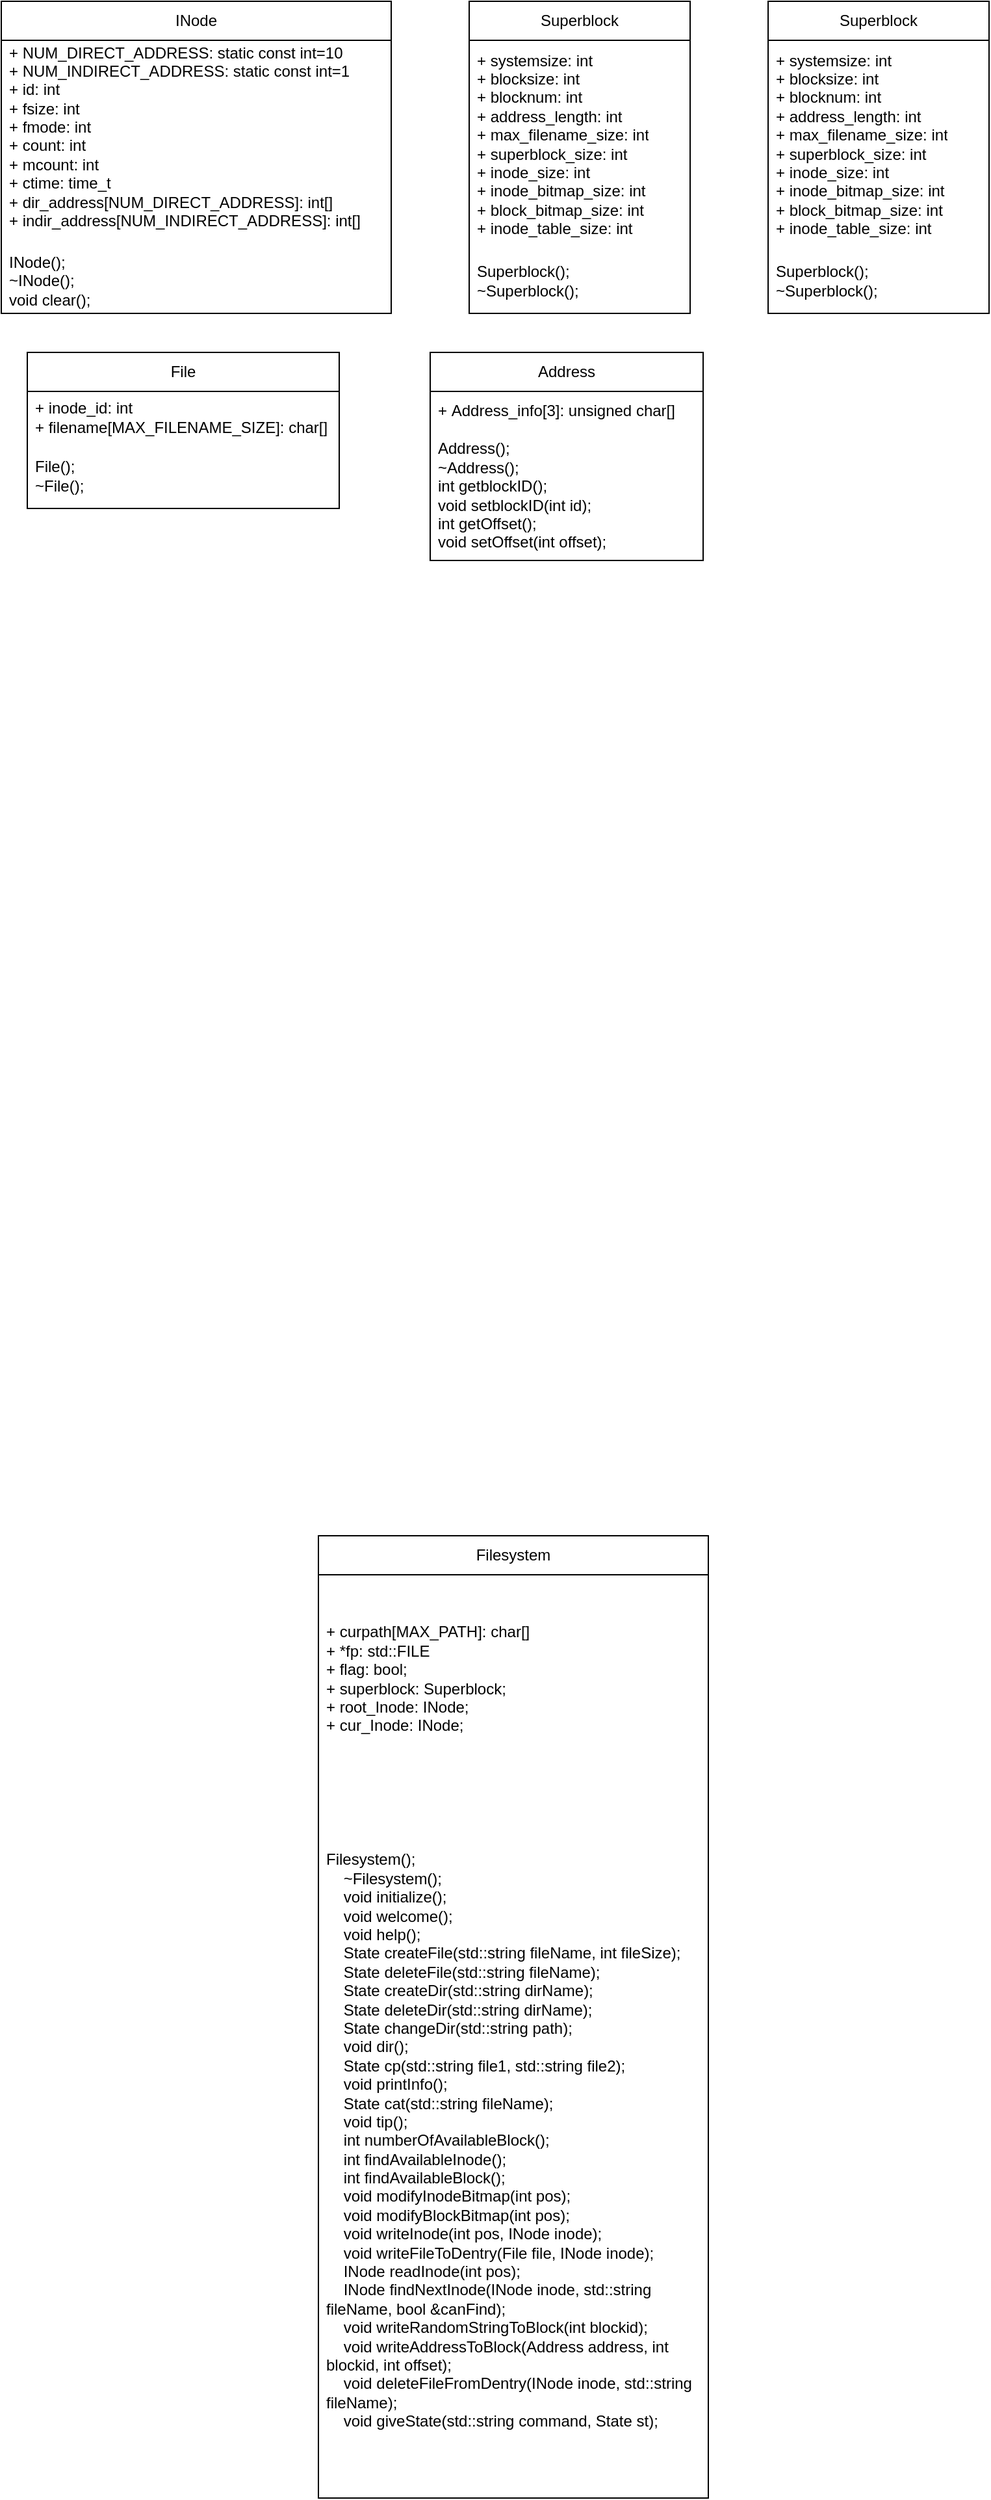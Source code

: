 <mxfile version="21.5.0" type="github">
  <diagram id="PnP3ODJL_Z0Urigxx_61" name="第 1 页">
    <mxGraphModel dx="614" dy="261" grid="1" gridSize="10" guides="1" tooltips="1" connect="1" arrows="1" fold="1" page="1" pageScale="1" pageWidth="827" pageHeight="1169" math="0" shadow="0">
      <root>
        <mxCell id="0" />
        <mxCell id="1" parent="0" />
        <mxCell id="QhrNZY7RJF_LfjgAWxW2-1" value="INode" style="swimlane;fontStyle=0;childLayout=stackLayout;horizontal=1;startSize=30;horizontalStack=0;resizeParent=1;resizeParentMax=0;resizeLast=0;collapsible=1;marginBottom=0;whiteSpace=wrap;html=1;" parent="1" vertex="1">
          <mxGeometry x="20" y="20" width="300" height="240" as="geometry">
            <mxRectangle x="290" y="200" width="70" height="30" as="alternateBounds" />
          </mxGeometry>
        </mxCell>
        <mxCell id="QhrNZY7RJF_LfjgAWxW2-2" value="+ NUM_DIRECT_ADDRESS:&amp;nbsp;static const int=10&lt;br&gt;+ NUM_INDIRECT_ADDRESS:&amp;nbsp;static const int=1&lt;br&gt;&lt;div&gt;+ id: int&lt;/div&gt;&lt;div&gt;&lt;span style=&quot;background-color: initial;&quot;&gt;+ fsize: int&lt;/span&gt;&lt;/div&gt;&lt;div&gt;+ fmode: int&lt;/div&gt;&lt;div&gt;+ count: int&lt;/div&gt;&lt;div&gt;+ mcount: int&lt;/div&gt;&lt;div&gt;&lt;span style=&quot;background-color: initial;&quot;&gt;+ ctime: time_t&lt;/span&gt;&lt;/div&gt;&lt;div&gt;&lt;span style=&quot;background-color: initial;&quot;&gt;+ dir_address[NUM_DIRECT_ADDRESS]: int[]&lt;/span&gt;&lt;/div&gt;&lt;div&gt;+ indir_address[NUM_INDIRECT_ADDRESS]: int[]&lt;/div&gt;&lt;div&gt;&lt;br&gt;&lt;/div&gt;" style="text;strokeColor=none;fillColor=none;align=left;verticalAlign=middle;spacingLeft=4;spacingRight=4;overflow=hidden;points=[[0,0.5],[1,0.5]];portConstraint=eastwest;rotatable=0;whiteSpace=wrap;html=1;" parent="QhrNZY7RJF_LfjgAWxW2-1" vertex="1">
          <mxGeometry y="30" width="300" height="160" as="geometry" />
        </mxCell>
        <mxCell id="QhrNZY7RJF_LfjgAWxW2-3" value="INode();&lt;div&gt;~INode();&lt;/div&gt;&lt;div&gt;void clear();&lt;/div&gt;" style="text;strokeColor=none;fillColor=none;align=left;verticalAlign=middle;spacingLeft=4;spacingRight=4;overflow=hidden;points=[[0,0.5],[1,0.5]];portConstraint=eastwest;rotatable=0;whiteSpace=wrap;html=1;" parent="QhrNZY7RJF_LfjgAWxW2-1" vertex="1">
          <mxGeometry y="190" width="300" height="50" as="geometry" />
        </mxCell>
        <mxCell id="QhrNZY7RJF_LfjgAWxW2-11" value="Superblock" style="swimlane;fontStyle=0;childLayout=stackLayout;horizontal=1;startSize=30;horizontalStack=0;resizeParent=1;resizeParentMax=0;resizeLast=0;collapsible=1;marginBottom=0;whiteSpace=wrap;html=1;" parent="1" vertex="1">
          <mxGeometry x="380" y="20" width="170" height="240" as="geometry">
            <mxRectangle x="290" y="200" width="70" height="30" as="alternateBounds" />
          </mxGeometry>
        </mxCell>
        <mxCell id="QhrNZY7RJF_LfjgAWxW2-12" value="+ systemsize: int&lt;br&gt;&lt;div&gt;+ blocksize: int&lt;/div&gt;&lt;div&gt;+ blocknum: int&lt;/div&gt;&lt;div&gt;+ address_length: int&lt;/div&gt;&lt;div&gt;+ max_filename_size: int&lt;/div&gt;&lt;div&gt;+ superblock_size: int&lt;/div&gt;&lt;div&gt;+ inode_size: int&lt;/div&gt;&lt;div&gt;+ inode_bitmap_size: int&lt;/div&gt;&lt;div&gt;+ block_bitmap_size: int&lt;/div&gt;&lt;div&gt;+ inode_table_size: int&lt;/div&gt;" style="text;strokeColor=none;fillColor=none;align=left;verticalAlign=middle;spacingLeft=4;spacingRight=4;overflow=hidden;points=[[0,0.5],[1,0.5]];portConstraint=eastwest;rotatable=0;whiteSpace=wrap;html=1;" parent="QhrNZY7RJF_LfjgAWxW2-11" vertex="1">
          <mxGeometry y="30" width="170" height="160" as="geometry" />
        </mxCell>
        <mxCell id="QhrNZY7RJF_LfjgAWxW2-13" value="&lt;div&gt;Superblock();&lt;/div&gt;&lt;div&gt;~Superblock();&lt;/div&gt;" style="text;strokeColor=none;fillColor=none;align=left;verticalAlign=middle;spacingLeft=4;spacingRight=4;overflow=hidden;points=[[0,0.5],[1,0.5]];portConstraint=eastwest;rotatable=0;whiteSpace=wrap;html=1;" parent="QhrNZY7RJF_LfjgAWxW2-11" vertex="1">
          <mxGeometry y="190" width="170" height="50" as="geometry" />
        </mxCell>
        <mxCell id="QhrNZY7RJF_LfjgAWxW2-14" value="Superblock" style="swimlane;fontStyle=0;childLayout=stackLayout;horizontal=1;startSize=30;horizontalStack=0;resizeParent=1;resizeParentMax=0;resizeLast=0;collapsible=1;marginBottom=0;whiteSpace=wrap;html=1;" parent="1" vertex="1">
          <mxGeometry x="610" y="20" width="170" height="240" as="geometry">
            <mxRectangle x="290" y="200" width="70" height="30" as="alternateBounds" />
          </mxGeometry>
        </mxCell>
        <mxCell id="QhrNZY7RJF_LfjgAWxW2-15" value="+ systemsize: int&lt;br&gt;&lt;div&gt;+ blocksize: int&lt;/div&gt;&lt;div&gt;+ blocknum: int&lt;/div&gt;&lt;div&gt;+ address_length: int&lt;/div&gt;&lt;div&gt;+ max_filename_size: int&lt;/div&gt;&lt;div&gt;+ superblock_size: int&lt;/div&gt;&lt;div&gt;+ inode_size: int&lt;/div&gt;&lt;div&gt;+ inode_bitmap_size: int&lt;/div&gt;&lt;div&gt;+ block_bitmap_size: int&lt;/div&gt;&lt;div&gt;+ inode_table_size: int&lt;/div&gt;" style="text;strokeColor=none;fillColor=none;align=left;verticalAlign=middle;spacingLeft=4;spacingRight=4;overflow=hidden;points=[[0,0.5],[1,0.5]];portConstraint=eastwest;rotatable=0;whiteSpace=wrap;html=1;" parent="QhrNZY7RJF_LfjgAWxW2-14" vertex="1">
          <mxGeometry y="30" width="170" height="160" as="geometry" />
        </mxCell>
        <mxCell id="QhrNZY7RJF_LfjgAWxW2-16" value="&lt;div&gt;Superblock();&lt;/div&gt;&lt;div&gt;~Superblock();&lt;/div&gt;" style="text;strokeColor=none;fillColor=none;align=left;verticalAlign=middle;spacingLeft=4;spacingRight=4;overflow=hidden;points=[[0,0.5],[1,0.5]];portConstraint=eastwest;rotatable=0;whiteSpace=wrap;html=1;" parent="QhrNZY7RJF_LfjgAWxW2-14" vertex="1">
          <mxGeometry y="190" width="170" height="50" as="geometry" />
        </mxCell>
        <mxCell id="VXlflUnSjsPK-KDwTogi-1" value="File" style="swimlane;fontStyle=0;childLayout=stackLayout;horizontal=1;startSize=30;horizontalStack=0;resizeParent=1;resizeParentMax=0;resizeLast=0;collapsible=1;marginBottom=0;whiteSpace=wrap;html=1;" vertex="1" parent="1">
          <mxGeometry x="40" y="290" width="240" height="120" as="geometry">
            <mxRectangle x="290" y="200" width="70" height="30" as="alternateBounds" />
          </mxGeometry>
        </mxCell>
        <mxCell id="VXlflUnSjsPK-KDwTogi-2" value="+ inode_id: int&lt;br&gt;&lt;div&gt;+ filename[MAX_FILENAME_SIZE]: char[]&lt;/div&gt;" style="text;strokeColor=none;fillColor=none;align=left;verticalAlign=middle;spacingLeft=4;spacingRight=4;overflow=hidden;points=[[0,0.5],[1,0.5]];portConstraint=eastwest;rotatable=0;whiteSpace=wrap;html=1;" vertex="1" parent="VXlflUnSjsPK-KDwTogi-1">
          <mxGeometry y="30" width="240" height="40" as="geometry" />
        </mxCell>
        <mxCell id="VXlflUnSjsPK-KDwTogi-3" value="&lt;div&gt;File();&lt;/div&gt;&lt;div&gt;~File();&lt;/div&gt;" style="text;strokeColor=none;fillColor=none;align=left;verticalAlign=middle;spacingLeft=4;spacingRight=4;overflow=hidden;points=[[0,0.5],[1,0.5]];portConstraint=eastwest;rotatable=0;whiteSpace=wrap;html=1;" vertex="1" parent="VXlflUnSjsPK-KDwTogi-1">
          <mxGeometry y="70" width="240" height="50" as="geometry" />
        </mxCell>
        <mxCell id="VXlflUnSjsPK-KDwTogi-4" value="Address" style="swimlane;fontStyle=0;childLayout=stackLayout;horizontal=1;startSize=30;horizontalStack=0;resizeParent=1;resizeParentMax=0;resizeLast=0;collapsible=1;marginBottom=0;whiteSpace=wrap;html=1;" vertex="1" parent="1">
          <mxGeometry x="350" y="290" width="210" height="160" as="geometry">
            <mxRectangle x="290" y="200" width="70" height="30" as="alternateBounds" />
          </mxGeometry>
        </mxCell>
        <mxCell id="VXlflUnSjsPK-KDwTogi-5" value="&lt;span style=&quot;background-color: initial;&quot;&gt;+&amp;nbsp;Address_info&lt;/span&gt;&lt;span style=&quot;background-color: initial;&quot;&gt;[3]: unsigned char[]&lt;/span&gt;" style="text;strokeColor=none;fillColor=none;align=left;verticalAlign=middle;spacingLeft=4;spacingRight=4;overflow=hidden;points=[[0,0.5],[1,0.5]];portConstraint=eastwest;rotatable=0;whiteSpace=wrap;html=1;" vertex="1" parent="VXlflUnSjsPK-KDwTogi-4">
          <mxGeometry y="30" width="210" height="30" as="geometry" />
        </mxCell>
        <mxCell id="VXlflUnSjsPK-KDwTogi-6" value="&lt;div&gt;Address();&lt;/div&gt;&lt;div&gt;~Address();&lt;span style=&quot;&quot;&gt;&lt;/span&gt;&lt;/div&gt;&lt;div&gt;&lt;span style=&quot;&quot;&gt;int getblockID();&lt;/span&gt;&lt;/div&gt;&lt;div&gt;&lt;span style=&quot;&quot;&gt;void setblockID(int id);&lt;/span&gt;&lt;/div&gt;&lt;div&gt;&lt;span style=&quot;&quot;&gt;int getOffset();&lt;/span&gt;&lt;/div&gt;&lt;div&gt;&lt;span style=&quot;&quot;&gt;void setOffset(int offset);&lt;/span&gt;&lt;/div&gt;" style="text;strokeColor=none;fillColor=none;align=left;verticalAlign=middle;spacingLeft=4;spacingRight=4;overflow=hidden;points=[[0,0.5],[1,0.5]];portConstraint=eastwest;rotatable=0;whiteSpace=wrap;html=1;" vertex="1" parent="VXlflUnSjsPK-KDwTogi-4">
          <mxGeometry y="60" width="210" height="100" as="geometry" />
        </mxCell>
        <mxCell id="VXlflUnSjsPK-KDwTogi-7" value="Filesystem" style="swimlane;fontStyle=0;childLayout=stackLayout;horizontal=1;startSize=30;horizontalStack=0;resizeParent=1;resizeParentMax=0;resizeLast=0;collapsible=1;marginBottom=0;whiteSpace=wrap;html=1;" vertex="1" parent="1">
          <mxGeometry x="264" y="1200" width="300" height="740" as="geometry">
            <mxRectangle x="290" y="200" width="70" height="30" as="alternateBounds" />
          </mxGeometry>
        </mxCell>
        <mxCell id="VXlflUnSjsPK-KDwTogi-8" value="&lt;div&gt;+ curpath[MAX_PATH]: char[]&lt;/div&gt;&lt;div&gt;+ *fp: std::FILE&lt;/div&gt;&lt;div&gt;+ flag: bool;&lt;/div&gt;&lt;div&gt;+ superblock: Superblock;&lt;/div&gt;&lt;div&gt;+ root_Inode: INode;&lt;/div&gt;&lt;div&gt;+ cur_Inode: INode;&lt;/div&gt;" style="text;strokeColor=none;fillColor=none;align=left;verticalAlign=middle;spacingLeft=4;spacingRight=4;overflow=hidden;points=[[0,0.5],[1,0.5]];portConstraint=eastwest;rotatable=0;whiteSpace=wrap;html=1;" vertex="1" parent="VXlflUnSjsPK-KDwTogi-7">
          <mxGeometry y="30" width="300" height="160" as="geometry" />
        </mxCell>
        <mxCell id="VXlflUnSjsPK-KDwTogi-9" value="&lt;div&gt;Filesystem();&lt;/div&gt;&lt;div&gt;&amp;nbsp; &amp;nbsp; ~Filesystem();&lt;/div&gt;&lt;div&gt;&amp;nbsp; &amp;nbsp; void initialize();&lt;/div&gt;&lt;div&gt;&amp;nbsp; &amp;nbsp; void welcome();&lt;/div&gt;&lt;div&gt;&amp;nbsp; &amp;nbsp; void help();&lt;/div&gt;&lt;div&gt;&amp;nbsp; &amp;nbsp; State createFile(std::string fileName, int fileSize);&lt;/div&gt;&lt;div&gt;&amp;nbsp; &amp;nbsp; State deleteFile(std::string fileName);&lt;/div&gt;&lt;div&gt;&amp;nbsp; &amp;nbsp; State createDir(std::string dirName);&lt;/div&gt;&lt;div&gt;&amp;nbsp; &amp;nbsp; State deleteDir(std::string dirName);&lt;/div&gt;&lt;div&gt;&amp;nbsp; &amp;nbsp; State changeDir(std::string path);&lt;/div&gt;&lt;div&gt;&amp;nbsp; &amp;nbsp; void dir();&lt;/div&gt;&lt;div&gt;&amp;nbsp; &amp;nbsp; State cp(std::string file1, std::string file2);&lt;/div&gt;&lt;div&gt;&amp;nbsp; &amp;nbsp; void printInfo();&lt;/div&gt;&lt;div&gt;&amp;nbsp; &amp;nbsp; State cat(std::string fileName);&lt;/div&gt;&lt;div&gt;&amp;nbsp; &amp;nbsp; void tip();&lt;/div&gt;&lt;div&gt;&amp;nbsp; &amp;nbsp; int numberOfAvailableBlock();&lt;/div&gt;&lt;div&gt;&amp;nbsp; &amp;nbsp; int findAvailableInode();&lt;/div&gt;&lt;div&gt;&amp;nbsp; &amp;nbsp; int findAvailableBlock();&lt;/div&gt;&lt;div&gt;&amp;nbsp; &amp;nbsp; void modifyInodeBitmap(int pos);&lt;/div&gt;&lt;div&gt;&amp;nbsp; &amp;nbsp; void modifyBlockBitmap(int pos);&lt;/div&gt;&lt;div&gt;&amp;nbsp; &amp;nbsp; void writeInode(int pos, INode inode);&lt;/div&gt;&lt;div&gt;&amp;nbsp; &amp;nbsp; void writeFileToDentry(File file, INode inode);&lt;/div&gt;&lt;div&gt;&amp;nbsp; &amp;nbsp; INode readInode(int pos);&lt;/div&gt;&lt;div&gt;&amp;nbsp; &amp;nbsp; INode findNextInode(INode inode, std::string fileName, bool &amp;amp;canFind);&lt;/div&gt;&lt;div&gt;&amp;nbsp; &amp;nbsp; void writeRandomStringToBlock(int blockid);&lt;/div&gt;&lt;div&gt;&amp;nbsp; &amp;nbsp; void writeAddressToBlock(Address address, int blockid, int offset);&lt;/div&gt;&lt;div&gt;&amp;nbsp; &amp;nbsp; void deleteFileFromDentry(INode inode, std::string fileName);&lt;/div&gt;&lt;div&gt;&amp;nbsp; &amp;nbsp; void giveState(std::string command, State st);&lt;/div&gt;" style="text;strokeColor=none;fillColor=none;align=left;verticalAlign=middle;spacingLeft=4;spacingRight=4;overflow=hidden;points=[[0,0.5],[1,0.5]];portConstraint=eastwest;rotatable=0;whiteSpace=wrap;html=1;" vertex="1" parent="VXlflUnSjsPK-KDwTogi-7">
          <mxGeometry y="190" width="300" height="550" as="geometry" />
        </mxCell>
      </root>
    </mxGraphModel>
  </diagram>
</mxfile>
